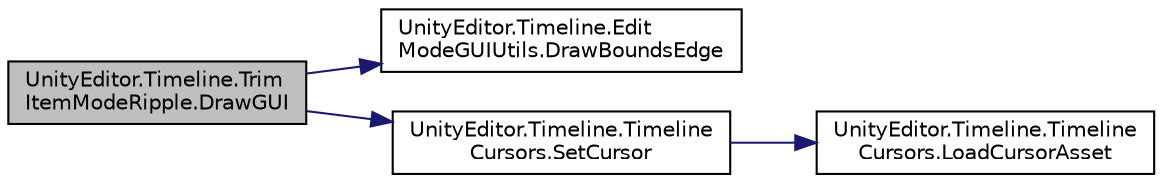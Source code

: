 digraph "UnityEditor.Timeline.TrimItemModeRipple.DrawGUI"
{
 // LATEX_PDF_SIZE
  edge [fontname="Helvetica",fontsize="10",labelfontname="Helvetica",labelfontsize="10"];
  node [fontname="Helvetica",fontsize="10",shape=record];
  rankdir="LR";
  Node1 [label="UnityEditor.Timeline.Trim\lItemModeRipple.DrawGUI",height=0.2,width=0.4,color="black", fillcolor="grey75", style="filled", fontcolor="black",tooltip=" "];
  Node1 -> Node2 [color="midnightblue",fontsize="10",style="solid",fontname="Helvetica"];
  Node2 [label="UnityEditor.Timeline.Edit\lModeGUIUtils.DrawBoundsEdge",height=0.2,width=0.4,color="black", fillcolor="white", style="filled",URL="$class_unity_editor_1_1_timeline_1_1_edit_mode_g_u_i_utils.html#aad99e3ed2cf7ca08e353a1902ece1591",tooltip=" "];
  Node1 -> Node3 [color="midnightblue",fontsize="10",style="solid",fontname="Helvetica"];
  Node3 [label="UnityEditor.Timeline.Timeline\lCursors.SetCursor",height=0.2,width=0.4,color="black", fillcolor="white", style="filled",URL="$class_unity_editor_1_1_timeline_1_1_timeline_cursors.html#af3aaa89dd70528922d3b286f8d18bed7",tooltip=" "];
  Node3 -> Node4 [color="midnightblue",fontsize="10",style="solid",fontname="Helvetica"];
  Node4 [label="UnityEditor.Timeline.Timeline\lCursors.LoadCursorAsset",height=0.2,width=0.4,color="black", fillcolor="white", style="filled",URL="$class_unity_editor_1_1_timeline_1_1_timeline_cursors.html#aa1e23a019377f476a106eaeb0ee07e67",tooltip=" "];
}
